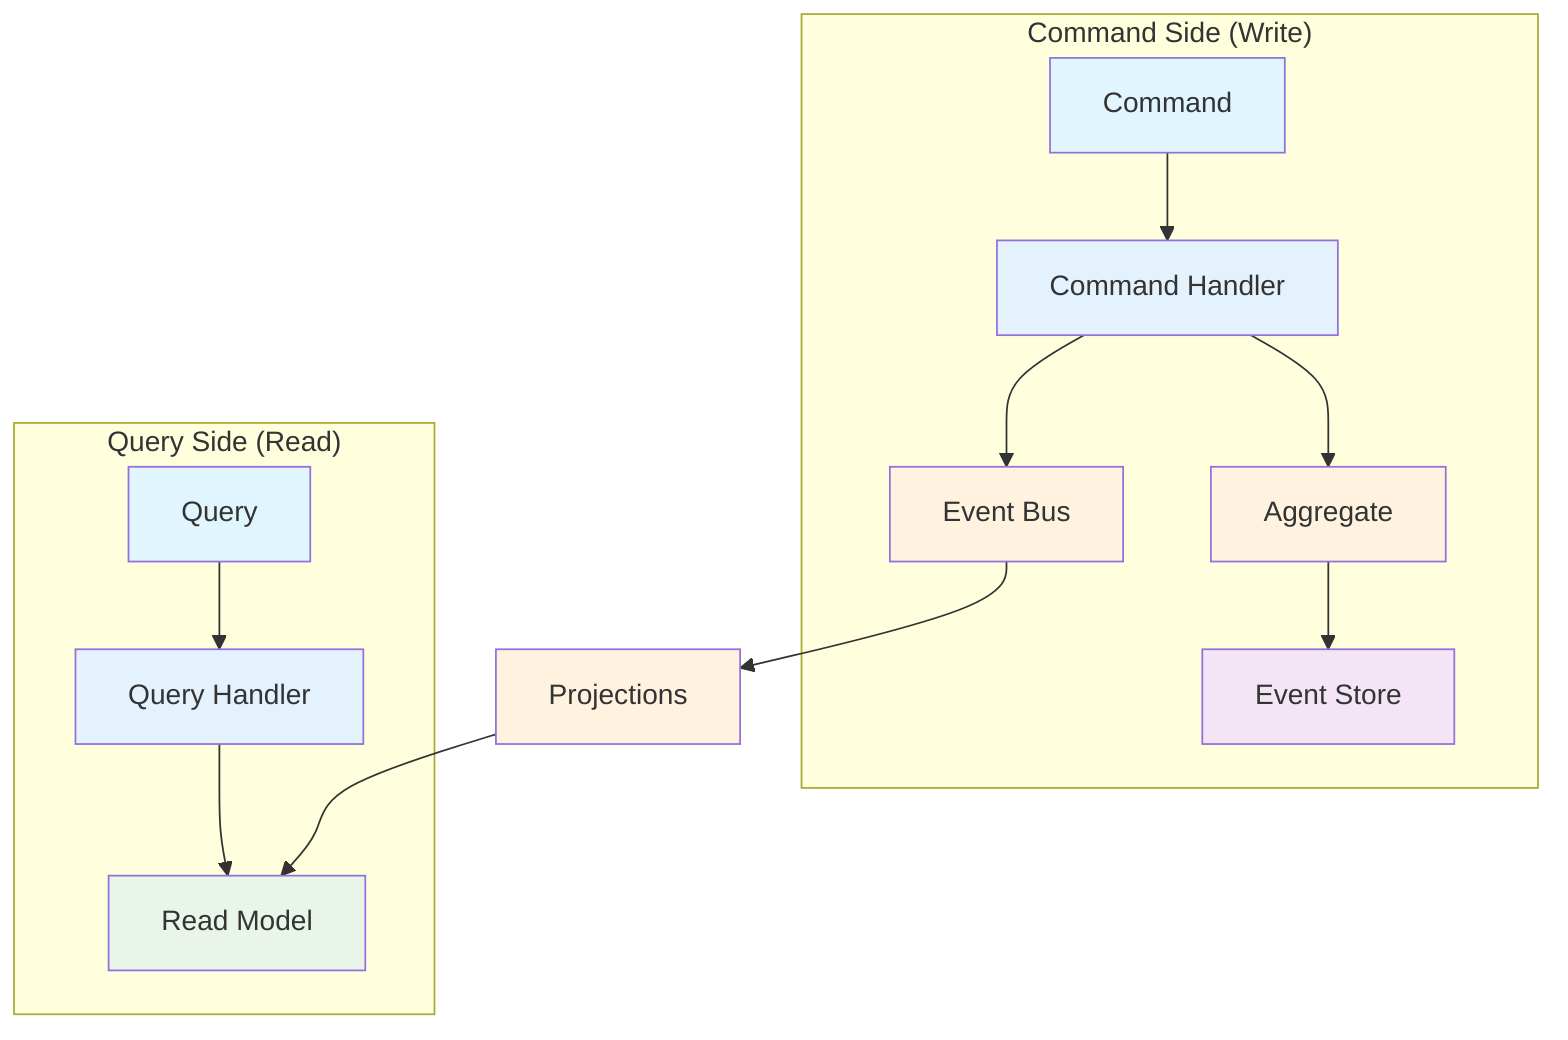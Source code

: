 graph TD
    subgraph "Command Side (Write)"
        A[Command] --> B[Command Handler]
        B --> C[Aggregate]
        C --> D[Event Store]
        B --> E[Event Bus]
    end

    subgraph "Query Side (Read)"
        F[Query] --> G[Query Handler]
        G --> H[Read Model]
    end

    E --> I[Projections]
    I --> H

    style A fill:#e1f5fe
    style B fill:#e3f2fd
    style C fill:#fff3e0
    style D fill:#f3e5f5
    style E fill:#fff3e0
    style F fill:#e1f5fe
    style G fill:#e3f2fd
    style H fill:#e8f5e8
    style I fill:#fff3e0